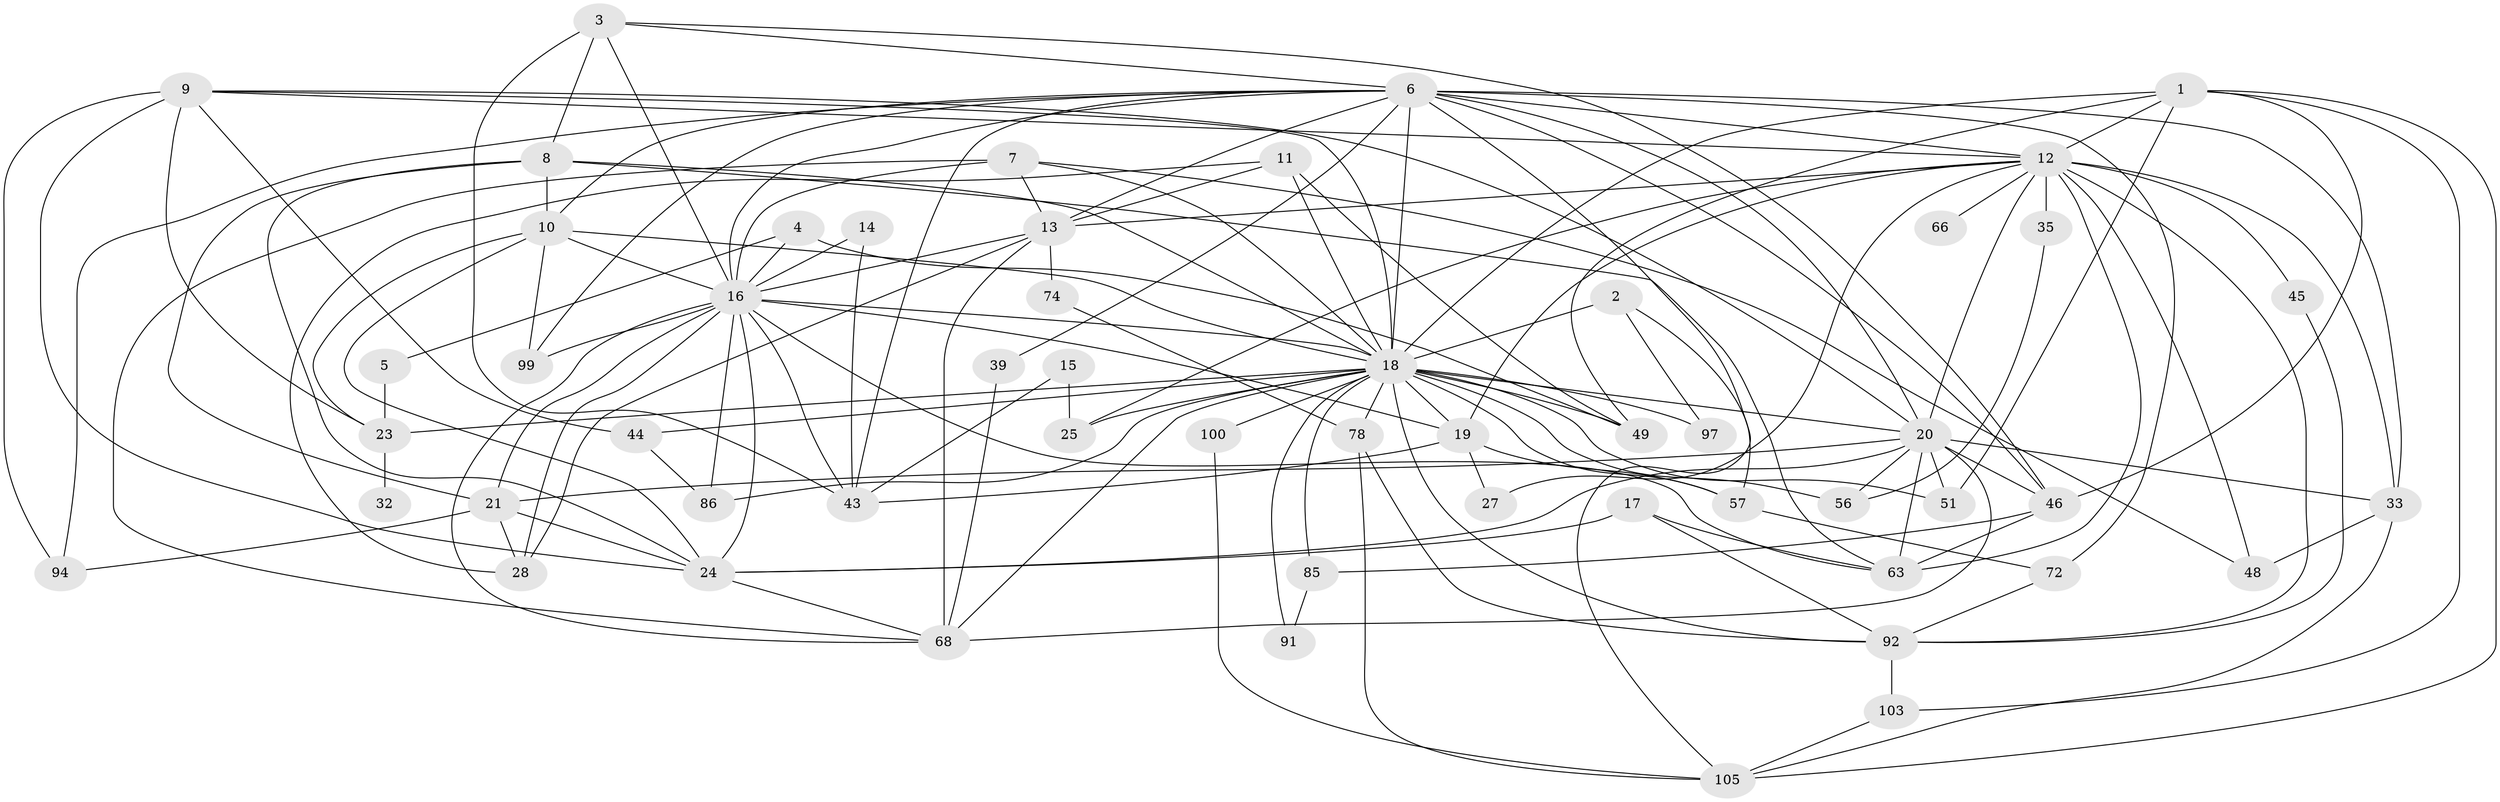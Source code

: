 // original degree distribution, {5: 0.15315315315315314, 3: 0.21621621621621623, 2: 0.2072072072072072, 7: 0.04504504504504504, 6: 0.13513513513513514, 4: 0.22522522522522523, 8: 0.018018018018018018}
// Generated by graph-tools (version 1.1) at 2025/15/03/09/25 04:15:15]
// undirected, 55 vertices, 142 edges
graph export_dot {
graph [start="1"]
  node [color=gray90,style=filled];
  1 [super="+108+47"];
  2;
  3 [super="+106"];
  4;
  5;
  6 [super="+61+67"];
  7;
  8 [super="+62"];
  9 [super="+104"];
  10 [super="+59"];
  11 [super="+36"];
  12 [super="+50+31"];
  13 [super="+30"];
  14;
  15;
  16 [super="+34+40"];
  17;
  18 [super="+37+29"];
  19;
  20 [super="+42+38+75+22"];
  21 [super="+84"];
  23 [super="+26"];
  24 [super="+101+109"];
  25;
  27;
  28 [super="+58"];
  32;
  33;
  35;
  39;
  43;
  44;
  45;
  46 [super="+102"];
  48 [super="+55"];
  49 [super="+107"];
  51 [super="+53"];
  56;
  57 [super="+93"];
  63 [super="+96+98"];
  66;
  68;
  72;
  74;
  78 [super="+87"];
  85;
  86;
  91;
  92;
  94;
  97;
  99;
  100;
  103;
  105;
  1 -- 18 [weight=2];
  1 -- 105;
  1 -- 46;
  1 -- 103;
  1 -- 51;
  1 -- 12;
  1 -- 49;
  2 -- 97;
  2 -- 18;
  2 -- 57;
  3 -- 43;
  3 -- 8;
  3 -- 46;
  3 -- 6;
  3 -- 16 [weight=2];
  4 -- 5;
  4 -- 49;
  4 -- 16;
  5 -- 23;
  6 -- 43;
  6 -- 12;
  6 -- 18 [weight=4];
  6 -- 99;
  6 -- 39;
  6 -- 105;
  6 -- 20;
  6 -- 13;
  6 -- 16;
  6 -- 33;
  6 -- 72;
  6 -- 94;
  6 -- 10;
  6 -- 46;
  7 -- 68;
  7 -- 16 [weight=2];
  7 -- 18;
  7 -- 13;
  7 -- 48;
  8 -- 24;
  8 -- 18;
  8 -- 63;
  8 -- 21;
  8 -- 10;
  9 -- 24;
  9 -- 94;
  9 -- 12;
  9 -- 44;
  9 -- 18;
  9 -- 20;
  9 -- 23;
  10 -- 23;
  10 -- 16;
  10 -- 18;
  10 -- 99;
  10 -- 24;
  11 -- 18 [weight=2];
  11 -- 28;
  11 -- 13;
  11 -- 49;
  12 -- 19;
  12 -- 33;
  12 -- 66 [weight=2];
  12 -- 25;
  12 -- 27;
  12 -- 35 [weight=2];
  12 -- 45;
  12 -- 92;
  12 -- 63 [weight=2];
  12 -- 20;
  12 -- 13;
  12 -- 48 [weight=2];
  13 -- 74;
  13 -- 28;
  13 -- 68;
  13 -- 16;
  14 -- 43;
  14 -- 16;
  15 -- 43;
  15 -- 25;
  16 -- 99;
  16 -- 43;
  16 -- 18;
  16 -- 21;
  16 -- 86 [weight=2];
  16 -- 24;
  16 -- 28;
  16 -- 63;
  16 -- 19;
  16 -- 68;
  17 -- 92;
  17 -- 24;
  17 -- 63;
  18 -- 100 [weight=2];
  18 -- 92;
  18 -- 78 [weight=2];
  18 -- 68;
  18 -- 19;
  18 -- 85;
  18 -- 86;
  18 -- 23 [weight=2];
  18 -- 25;
  18 -- 91;
  18 -- 97;
  18 -- 44;
  18 -- 49;
  18 -- 51 [weight=2];
  18 -- 56 [weight=2];
  18 -- 57 [weight=2];
  18 -- 20;
  19 -- 43;
  19 -- 27;
  19 -- 57;
  20 -- 33;
  20 -- 51 [weight=2];
  20 -- 24;
  20 -- 68;
  20 -- 46 [weight=2];
  20 -- 21;
  20 -- 56;
  20 -- 63;
  21 -- 28;
  21 -- 24;
  21 -- 94;
  23 -- 32 [weight=2];
  24 -- 68;
  33 -- 105;
  33 -- 48;
  35 -- 56;
  39 -- 68;
  44 -- 86;
  45 -- 92;
  46 -- 63;
  46 -- 85;
  57 -- 72;
  72 -- 92;
  74 -- 78;
  78 -- 92;
  78 -- 105;
  85 -- 91;
  92 -- 103;
  100 -- 105;
  103 -- 105;
}
